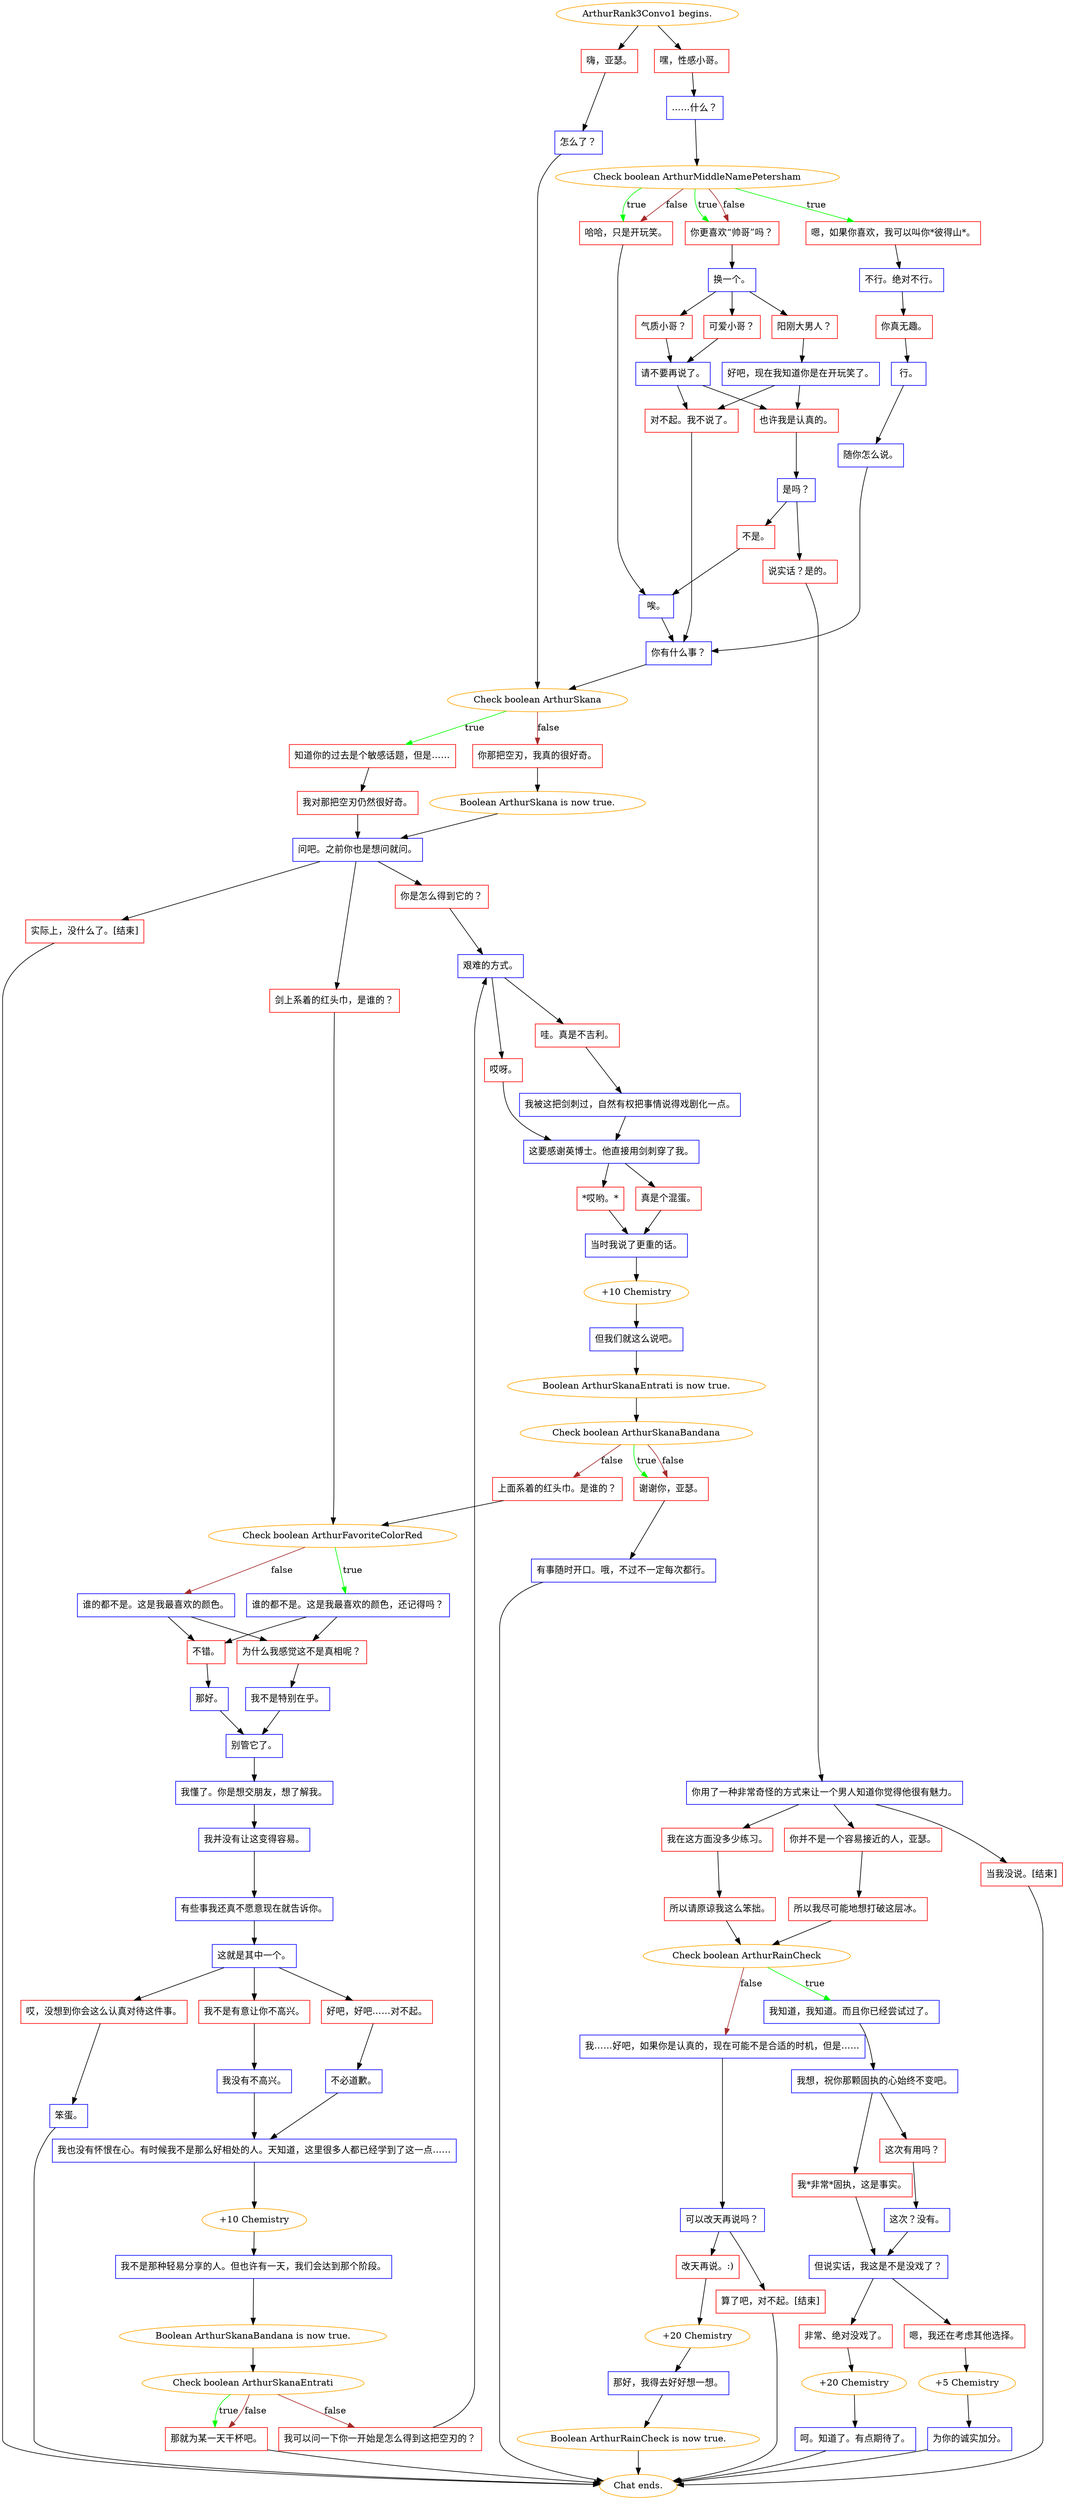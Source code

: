 digraph {
	"ArthurRank3Convo1 begins." [color=orange];
		"ArthurRank3Convo1 begins." -> j3103366034;
		"ArthurRank3Convo1 begins." -> j3676669517;
	j3103366034 [label="嗨，亚瑟。",shape=box,color=red];
		j3103366034 -> j2612019902;
	j3676669517 [label="嘿，性感小哥。",shape=box,color=red];
		j3676669517 -> j1683481827;
	j2612019902 [label="怎么了？",shape=box,color=blue];
		j2612019902 -> j4196321463;
	j1683481827 [label="……什么？",shape=box,color=blue];
		j1683481827 -> j3966342961;
	j4196321463 [label="Check boolean ArthurSkana",color=orange];
		j4196321463 -> j685305174 [label=true,color=green];
		j4196321463 -> j3795246164 [label=false,color=brown];
	j3966342961 [label="Check boolean ArthurMiddleNamePetersham",color=orange];
		j3966342961 -> j862252708 [label=true,color=green];
		j3966342961 -> j1453192065 [label=true,color=green];
		j3966342961 -> j3133886517 [label=true,color=green];
		j3966342961 -> j1453192065 [label=false,color=brown];
		j3966342961 -> j3133886517 [label=false,color=brown];
	j685305174 [label="知道你的过去是个敏感话题，但是……",shape=box,color=red];
		j685305174 -> j206603217;
	j3795246164 [label="你那把空刃，我真的很好奇。",shape=box,color=red];
		j3795246164 -> j2782440534;
	j862252708 [label="嗯，如果你喜欢，我可以叫你*彼得山*。",shape=box,color=red];
		j862252708 -> j2745886201;
	j1453192065 [label="你更喜欢“帅哥”吗？",shape=box,color=red];
		j1453192065 -> j1286820675;
	j3133886517 [label="哈哈，只是开玩笑。",shape=box,color=red];
		j3133886517 -> j336893922;
	j206603217 [label="我对那把空刃仍然很好奇。",shape=box,color=red];
		j206603217 -> j221875395;
	j2782440534 [label="Boolean ArthurSkana is now true.",color=orange];
		j2782440534 -> j221875395;
	j2745886201 [label="不行。绝对不行。",shape=box,color=blue];
		j2745886201 -> j3883824912;
	j1286820675 [label="换一个。",shape=box,color=blue];
		j1286820675 -> j1498448718;
		j1286820675 -> j1897639438;
		j1286820675 -> j1347613709;
	j336893922 [label="唉。",shape=box,color=blue];
		j336893922 -> j3717212368;
	j221875395 [label="问吧。之前你也是想问就问。",shape=box,color=blue];
		j221875395 -> j3365070470;
		j221875395 -> j994826694;
		j221875395 -> j972479517;
	j3883824912 [label="你真无趣。",shape=box,color=red];
		j3883824912 -> j1129123310;
	j1498448718 [label="可爱小哥？",shape=box,color=red];
		j1498448718 -> j300846503;
	j1897639438 [label="气质小哥？",shape=box,color=red];
		j1897639438 -> j300846503;
	j1347613709 [label="阳刚大男人？",shape=box,color=red];
		j1347613709 -> j1922916478;
	j3717212368 [label="你有什么事？",shape=box,color=blue];
		j3717212368 -> j4196321463;
	j3365070470 [label="你是怎么得到它的？",shape=box,color=red];
		j3365070470 -> j2325044018;
	j994826694 [label="剑上系着的红头巾，是谁的？",shape=box,color=red];
		j994826694 -> j2887898851;
	j972479517 [label="实际上，没什么了。[结束]",shape=box,color=red];
		j972479517 -> "Chat ends.";
	j1129123310 [label="行。",shape=box,color=blue];
		j1129123310 -> j635139920;
	j300846503 [label="请不要再说了。",shape=box,color=blue];
		j300846503 -> j791602960;
		j300846503 -> j252040680;
	j1922916478 [label="好吧，现在我知道你是在开玩笑了。",shape=box,color=blue];
		j1922916478 -> j252040680;
		j1922916478 -> j791602960;
	j2325044018 [label="艰难的方式。",shape=box,color=blue];
		j2325044018 -> j3558778058;
		j2325044018 -> j2135154325;
	j2887898851 [label="Check boolean ArthurFavoriteColorRed",color=orange];
		j2887898851 -> j2310533426 [label=true,color=green];
		j2887898851 -> j2668215299 [label=false,color=brown];
	"Chat ends." [color=orange];
	j635139920 [label="随你怎么说。",shape=box,color=blue];
		j635139920 -> j3717212368;
	j791602960 [label="对不起。我不说了。",shape=box,color=red];
		j791602960 -> j3717212368;
	j252040680 [label="也许我是认真的。",shape=box,color=red];
		j252040680 -> j1535153371;
	j3558778058 [label="哎呀。",shape=box,color=red];
		j3558778058 -> j2049296184;
	j2135154325 [label="哇。真是不吉利。",shape=box,color=red];
		j2135154325 -> j3000890875;
	j2310533426 [label="谁的都不是。这是我最喜欢的颜色，还记得吗？",shape=box,color=blue];
		j2310533426 -> j4175358677;
		j2310533426 -> j348248962;
	j2668215299 [label="谁的都不是。这是我最喜欢的颜色。",shape=box,color=blue];
		j2668215299 -> j4175358677;
		j2668215299 -> j348248962;
	j1535153371 [label="是吗？",shape=box,color=blue];
		j1535153371 -> j946983653;
		j1535153371 -> j815201543;
	j2049296184 [label="这要感谢英博士。他直接用剑刺穿了我。",shape=box,color=blue];
		j2049296184 -> j775491172;
		j2049296184 -> j326669133;
	j3000890875 [label="我被这把剑刺过，自然有权把事情说得戏剧化一点。",shape=box,color=blue];
		j3000890875 -> j2049296184;
	j4175358677 [label="为什么我感觉这不是真相呢？",shape=box,color=red];
		j4175358677 -> j1542758307;
	j348248962 [label="不错。",shape=box,color=red];
		j348248962 -> j1105867946;
	j946983653 [label="不是。",shape=box,color=red];
		j946983653 -> j336893922;
	j815201543 [label="说实话？是的。",shape=box,color=red];
		j815201543 -> j3741624716;
	j775491172 [label="*哎哟。*",shape=box,color=red];
		j775491172 -> j3537292680;
	j326669133 [label="真是个混蛋。",shape=box,color=red];
		j326669133 -> j3537292680;
	j1542758307 [label="我不是特别在乎。",shape=box,color=blue];
		j1542758307 -> j3901381618;
	j1105867946 [label="那好。",shape=box,color=blue];
		j1105867946 -> j3901381618;
	j3741624716 [label="你用了一种非常奇怪的方式来让一个男人知道你觉得他很有魅力。",shape=box,color=blue];
		j3741624716 -> j1483713741;
		j3741624716 -> j1997172385;
		j3741624716 -> j1116621215;
	j3537292680 [label="当时我说了更重的话。",shape=box,color=blue];
		j3537292680 -> j3404657247;
	j3901381618 [label="别管它了。",shape=box,color=blue];
		j3901381618 -> j2455682383;
	j1483713741 [label="你并不是一个容易接近的人，亚瑟。",shape=box,color=red];
		j1483713741 -> j3823134940;
	j1997172385 [label="我在这方面没多少练习。",shape=box,color=red];
		j1997172385 -> j223885183;
	j1116621215 [label="当我没说。[结束]",shape=box,color=red];
		j1116621215 -> "Chat ends.";
	j3404657247 [label="+10 Chemistry",color=orange];
		j3404657247 -> j3590886002;
	j2455682383 [label="我懂了。你是想交朋友，想了解我。",shape=box,color=blue];
		j2455682383 -> j1386282495;
	j3823134940 [label="所以我尽可能地想打破这层冰。",shape=box,color=red];
		j3823134940 -> j1250217796;
	j223885183 [label="所以请原谅我这么笨拙。",shape=box,color=red];
		j223885183 -> j1250217796;
	j3590886002 [label="但我们就这么说吧。",shape=box,color=blue];
		j3590886002 -> j956292130;
	j1386282495 [label="我并没有让这变得容易。",shape=box,color=blue];
		j1386282495 -> j3728694455;
	j1250217796 [label="Check boolean ArthurRainCheck",color=orange];
		j1250217796 -> j561376247 [label=true,color=green];
		j1250217796 -> j3446594549 [label=false,color=brown];
	j956292130 [label="Boolean ArthurSkanaEntrati is now true.",color=orange];
		j956292130 -> j3426820493;
	j3728694455 [label="有些事我还真不愿意现在就告诉你。",shape=box,color=blue];
		j3728694455 -> j1206525844;
	j561376247 [label="我知道，我知道。而且你已经尝试过了。",shape=box,color=blue];
		j561376247 -> j1318917406;
	j3446594549 [label="我……好吧，如果你是认真的，现在可能不是合适的时机，但是……",shape=box,color=blue];
		j3446594549 -> j1120261872;
	j3426820493 [label="Check boolean ArthurSkanaBandana",color=orange];
		j3426820493 -> j4233921074 [label=true,color=green];
		j3426820493 -> j3277393801 [label=false,color=brown];
		j3426820493 -> j4233921074 [label=false,color=brown];
	j1206525844 [label="这就是其中一个。",shape=box,color=blue];
		j1206525844 -> j1520446889;
		j1206525844 -> j3415694312;
		j1206525844 -> j4077986581;
	j1318917406 [label="我想，祝你那颗固执的心始终不变吧。",shape=box,color=blue];
		j1318917406 -> j1964636596;
		j1318917406 -> j945503556;
	j1120261872 [label="可以改天再说吗？",shape=box,color=blue];
		j1120261872 -> j4029976451;
		j1120261872 -> j260223470;
	j4233921074 [label="谢谢你，亚瑟。",shape=box,color=red];
		j4233921074 -> j3045855837;
	j3277393801 [label="上面系着的红头巾。是谁的？",shape=box,color=red];
		j3277393801 -> j2887898851;
	j1520446889 [label="我不是有意让你不高兴。",shape=box,color=red];
		j1520446889 -> j1029935925;
	j3415694312 [label="好吧，好吧……对不起。",shape=box,color=red];
		j3415694312 -> j293020303;
	j4077986581 [label="哎，没想到你会这么认真对待这件事。",shape=box,color=red];
		j4077986581 -> j4161049921;
	j1964636596 [label="我*非常*固执，这是事实。",shape=box,color=red];
		j1964636596 -> j966760920;
	j945503556 [label="这次有用吗？",shape=box,color=red];
		j945503556 -> j3162587645;
	j4029976451 [label="改天再说。:)",shape=box,color=red];
		j4029976451 -> j3401828882;
	j260223470 [label="算了吧，对不起。[结束]",shape=box,color=red];
		j260223470 -> "Chat ends.";
	j3045855837 [label="有事随时开口。哦，不过不一定每次都行。",shape=box,color=blue];
		j3045855837 -> "Chat ends.";
	j1029935925 [label="我没有不高兴。",shape=box,color=blue];
		j1029935925 -> j3332409973;
	j293020303 [label="不必道歉。",shape=box,color=blue];
		j293020303 -> j3332409973;
	j4161049921 [label="笨蛋。",shape=box,color=blue];
		j4161049921 -> "Chat ends.";
	j966760920 [label="但说实话，我这是不是没戏了？",shape=box,color=blue];
		j966760920 -> j1393424792;
		j966760920 -> j1387951541;
	j3162587645 [label="这次？没有。",shape=box,color=blue];
		j3162587645 -> j966760920;
	j3401828882 [label="+20 Chemistry",color=orange];
		j3401828882 -> j35013895;
	j3332409973 [label="我也没有怀恨在心。有时候我不是那么好相处的人。天知道，这里很多人都已经学到了这一点……",shape=box,color=blue];
		j3332409973 -> j2151784023;
	j1393424792 [label="非常、绝对没戏了。",shape=box,color=red];
		j1393424792 -> j2187197445;
	j1387951541 [label="嗯，我还在考虑其他选择。",shape=box,color=red];
		j1387951541 -> j3239818721;
	j35013895 [label="那好，我得去好好想一想。",shape=box,color=blue];
		j35013895 -> j1820130911;
	j2151784023 [label="+10 Chemistry",color=orange];
		j2151784023 -> j244185616;
	j2187197445 [label="+20 Chemistry",color=orange];
		j2187197445 -> j3170679485;
	j3239818721 [label="+5 Chemistry",color=orange];
		j3239818721 -> j3809800362;
	j1820130911 [label="Boolean ArthurRainCheck is now true.",color=orange];
		j1820130911 -> "Chat ends.";
	j244185616 [label="我不是那种轻易分享的人。但也许有一天，我们会达到那个阶段。",shape=box,color=blue];
		j244185616 -> j2766486205;
	j3170679485 [label="呵。知道了。有点期待了。",shape=box,color=blue];
		j3170679485 -> "Chat ends.";
	j3809800362 [label="为你的诚实加分。",shape=box,color=blue];
		j3809800362 -> "Chat ends.";
	j2766486205 [label="Boolean ArthurSkanaBandana is now true.",color=orange];
		j2766486205 -> j4273923480;
	j4273923480 [label="Check boolean ArthurSkanaEntrati",color=orange];
		j4273923480 -> j1976590030 [label=true,color=green];
		j4273923480 -> j3444863864 [label=false,color=brown];
		j4273923480 -> j1976590030 [label=false,color=brown];
	j1976590030 [label="那就为某一天干杯吧。",shape=box,color=red];
		j1976590030 -> "Chat ends.";
	j3444863864 [label="我可以问一下你一开始是怎么得到这把空刃的？",shape=box,color=red];
		j3444863864 -> j2325044018;
}